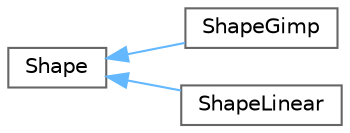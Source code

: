 digraph "Graphical Class Hierarchy"
{
 // LATEX_PDF_SIZE
  bgcolor="transparent";
  edge [fontname=Helvetica,fontsize=10,labelfontname=Helvetica,labelfontsize=10];
  node [fontname=Helvetica,fontsize=10,shape=box,height=0.2,width=0.4];
  rankdir="LR";
  Node0 [id="Node000000",label="Shape",height=0.2,width=0.4,color="grey40", fillcolor="white", style="filled",URL="$classShape.html",tooltip="Represents the shape functions used in the interpolation process."];
  Node0 -> Node1 [id="edge11_Node000000_Node000001",dir="back",color="steelblue1",style="solid",tooltip=" "];
  Node1 [id="Node000001",label="ShapeGimp",height=0.2,width=0.4,color="grey40", fillcolor="white", style="filled",URL="$classShapeGimp.html",tooltip="Represents the GIMP shape functions used in the interpolation process."];
  Node0 -> Node2 [id="edge12_Node000000_Node000002",dir="back",color="steelblue1",style="solid",tooltip=" "];
  Node2 [id="Node000002",label="ShapeLinear",height=0.2,width=0.4,color="grey40", fillcolor="white", style="filled",URL="$classShapeLinear.html",tooltip="Represents the Linear shape functions used in the interpolation process."];
}
